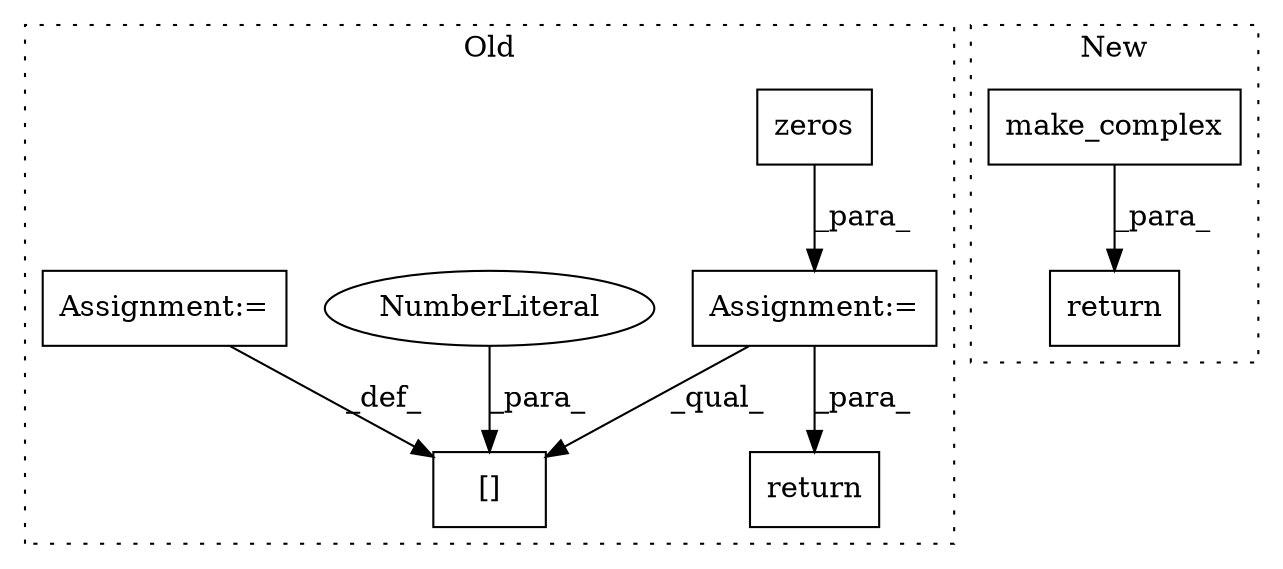 digraph G {
subgraph cluster0 {
1 [label="[]" a="2" s="2050,2055" l="4,1" shape="box"];
3 [label="NumberLiteral" a="34" s="2054" l="1" shape="ellipse"];
4 [label="zeros" a="32" s="1959,2014" l="11,1" shape="box"];
5 [label="Assignment:=" a="7" s="1952" l="1" shape="box"];
6 [label="Assignment:=" a="7" s="2056" l="1" shape="box"];
8 [label="return" a="41" s="2072" l="7" shape="box"];
label = "Old";
style="dotted";
}
subgraph cluster1 {
2 [label="make_complex" a="32" s="1724,1754" l="13,1" shape="box"];
7 [label="return" a="41" s="1712" l="7" shape="box"];
label = "New";
style="dotted";
}
2 -> 7 [label="_para_"];
3 -> 1 [label="_para_"];
4 -> 5 [label="_para_"];
5 -> 8 [label="_para_"];
5 -> 1 [label="_qual_"];
6 -> 1 [label="_def_"];
}